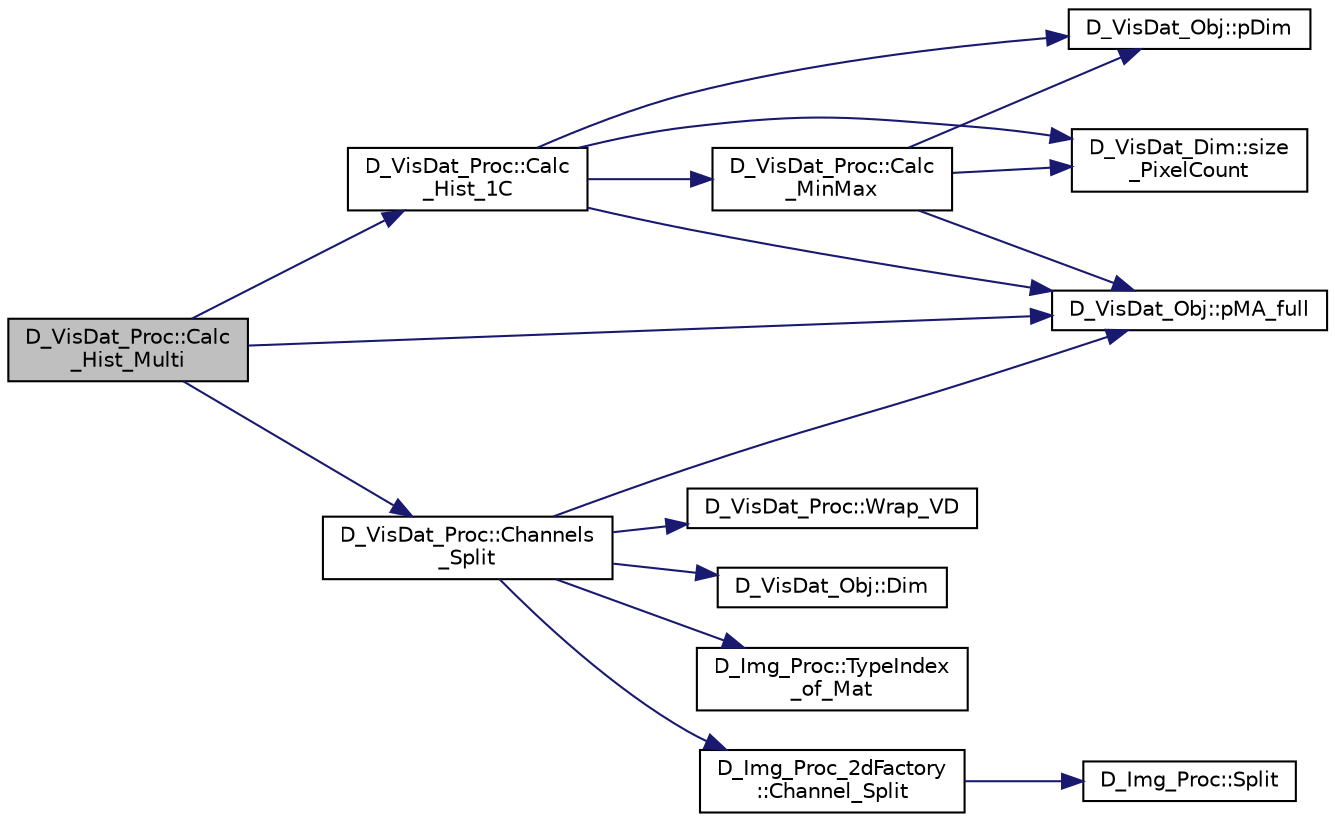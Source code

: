 digraph "D_VisDat_Proc::Calc_Hist_Multi"
{
 // LATEX_PDF_SIZE
  edge [fontname="Helvetica",fontsize="10",labelfontname="Helvetica",labelfontsize="10"];
  node [fontname="Helvetica",fontsize="10",shape=record];
  rankdir="LR";
  Node1 [label="D_VisDat_Proc::Calc\l_Hist_Multi",height=0.2,width=0.4,color="black", fillcolor="grey75", style="filled", fontcolor="black",tooltip=" "];
  Node1 -> Node2 [color="midnightblue",fontsize="10",style="solid"];
  Node2 [label="D_VisDat_Proc::Calc\l_Hist_1C",height=0.2,width=0.4,color="black", fillcolor="white", style="filled",URL="$class_d___vis_dat___proc.html#a2f64e0a4be4f0a07da48ac9126a7b1a2",tooltip=" "];
  Node2 -> Node3 [color="midnightblue",fontsize="10",style="solid"];
  Node3 [label="D_VisDat_Proc::Calc\l_MinMax",height=0.2,width=0.4,color="black", fillcolor="white", style="filled",URL="$class_d___vis_dat___proc.html#ad5ac3a4e00d85ebb3a6dd98cebc95820",tooltip=" "];
  Node3 -> Node4 [color="midnightblue",fontsize="10",style="solid"];
  Node4 [label="D_VisDat_Obj::pDim",height=0.2,width=0.4,color="black", fillcolor="white", style="filled",URL="$class_d___vis_dat___obj.html#ab4cee8385af854cafa24ee21766d208f",tooltip=" "];
  Node3 -> Node5 [color="midnightblue",fontsize="10",style="solid"];
  Node5 [label="D_VisDat_Obj::pMA_full",height=0.2,width=0.4,color="black", fillcolor="white", style="filled",URL="$class_d___vis_dat___obj.html#a1b759f59f5c13875d94961642bdd943e",tooltip=" "];
  Node3 -> Node6 [color="midnightblue",fontsize="10",style="solid"];
  Node6 [label="D_VisDat_Dim::size\l_PixelCount",height=0.2,width=0.4,color="black", fillcolor="white", style="filled",URL="$class_d___vis_dat___dim.html#a5dd1092a709e5c2a5312ddacd2225527",tooltip=" "];
  Node2 -> Node4 [color="midnightblue",fontsize="10",style="solid"];
  Node2 -> Node5 [color="midnightblue",fontsize="10",style="solid"];
  Node2 -> Node6 [color="midnightblue",fontsize="10",style="solid"];
  Node1 -> Node7 [color="midnightblue",fontsize="10",style="solid"];
  Node7 [label="D_VisDat_Proc::Channels\l_Split",height=0.2,width=0.4,color="black", fillcolor="white", style="filled",URL="$class_d___vis_dat___proc.html#ac015951297e752413a09255e1ee372e7",tooltip=" "];
  Node7 -> Node8 [color="midnightblue",fontsize="10",style="solid"];
  Node8 [label="D_Img_Proc_2dFactory\l::Channel_Split",height=0.2,width=0.4,color="black", fillcolor="white", style="filled",URL="$class_d___img___proc__2d_factory.html#ad23f3bbe6c41496081aa46afbe1b4f81",tooltip=" "];
  Node8 -> Node9 [color="midnightblue",fontsize="10",style="solid"];
  Node9 [label="D_Img_Proc::Split",height=0.2,width=0.4,color="black", fillcolor="white", style="filled",URL="$class_d___img___proc.html#af9bfb3204adaad569efce26a75c65612",tooltip=" "];
  Node7 -> Node10 [color="midnightblue",fontsize="10",style="solid"];
  Node10 [label="D_VisDat_Obj::Dim",height=0.2,width=0.4,color="black", fillcolor="white", style="filled",URL="$class_d___vis_dat___obj.html#a9b255993f402cca1b61ca82beae51b20",tooltip=" "];
  Node7 -> Node5 [color="midnightblue",fontsize="10",style="solid"];
  Node7 -> Node11 [color="midnightblue",fontsize="10",style="solid"];
  Node11 [label="D_Img_Proc::TypeIndex\l_of_Mat",height=0.2,width=0.4,color="black", fillcolor="white", style="filled",URL="$class_d___img___proc.html#a2510f13d853ef084a341c647b4a17292",tooltip=" "];
  Node7 -> Node12 [color="midnightblue",fontsize="10",style="solid"];
  Node12 [label="D_VisDat_Proc::Wrap_VD",height=0.2,width=0.4,color="black", fillcolor="white", style="filled",URL="$class_d___vis_dat___proc.html#a08a25f3f05db4e112c651456fd1ae7e5",tooltip=" "];
  Node1 -> Node5 [color="midnightblue",fontsize="10",style="solid"];
}
